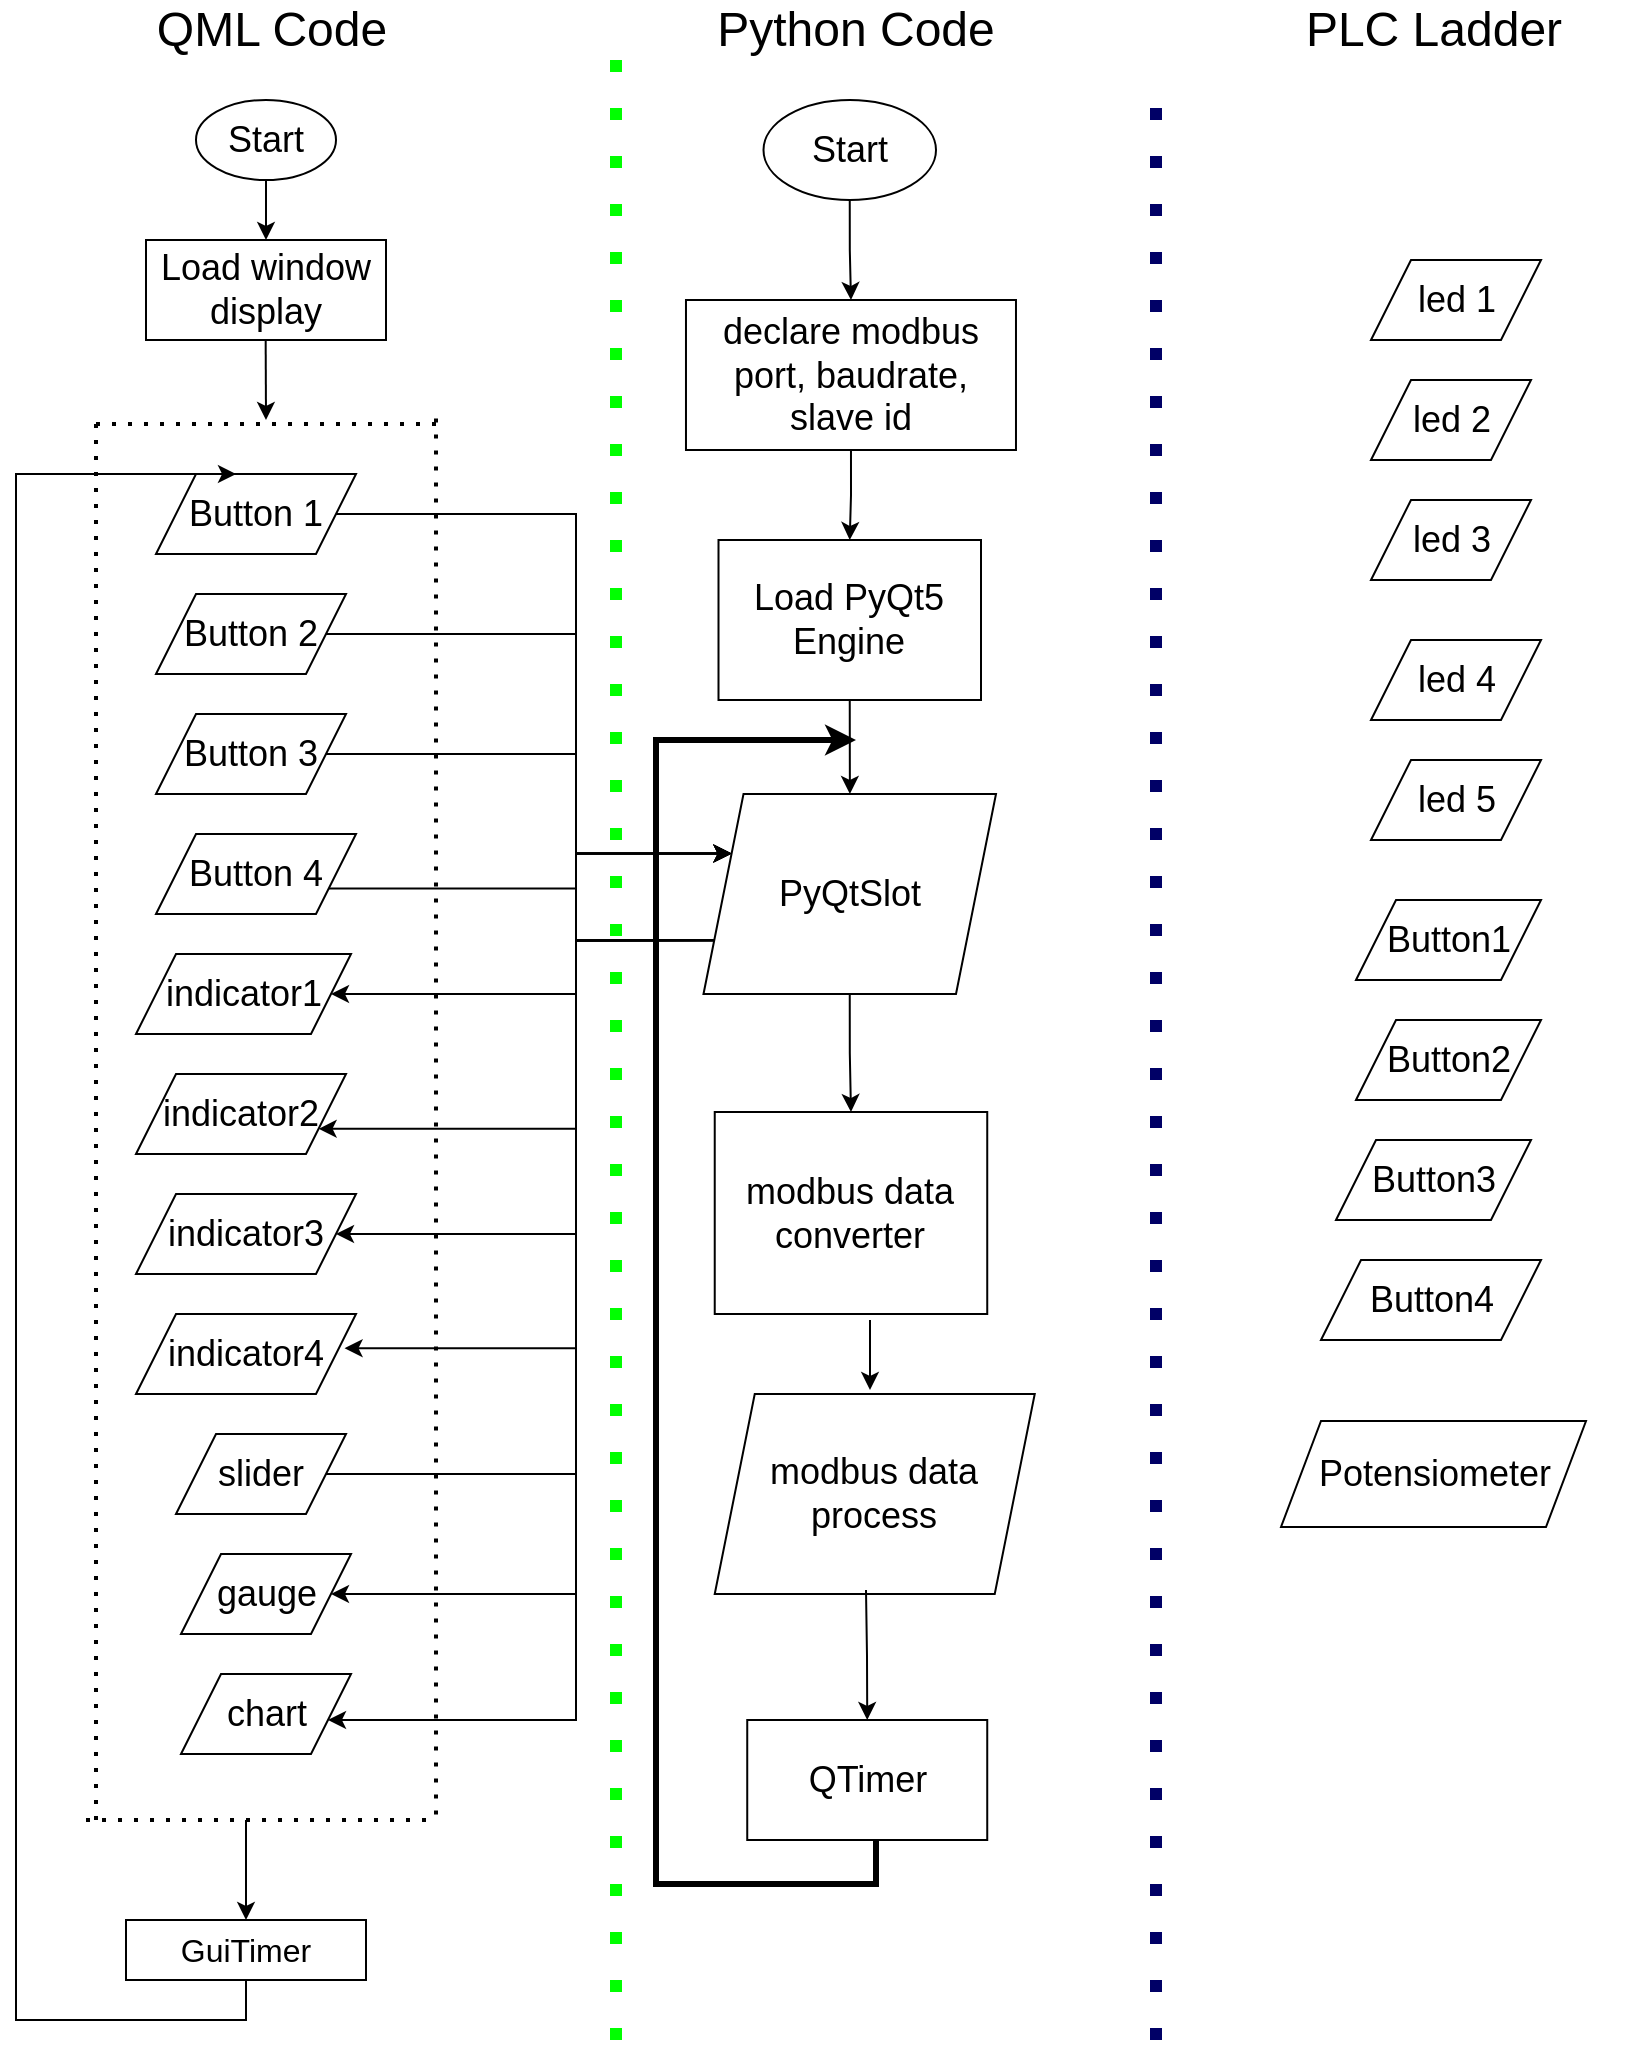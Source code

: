 <mxfile version="21.1.7" type="github">
  <diagram name="Page-1" id="lVUlWz7LJa00bjVZGHgd">
    <mxGraphModel dx="1286" dy="682" grid="1" gridSize="10" guides="1" tooltips="1" connect="1" arrows="1" fold="1" page="1" pageScale="1" pageWidth="850" pageHeight="1100" math="0" shadow="0">
      <root>
        <mxCell id="0" />
        <mxCell id="1" parent="0" />
        <mxCell id="QY4sg_2AmRACwEPoSQQL-1" value="" style="endArrow=none;dashed=1;html=1;dashPattern=1 3;strokeWidth=6;rounded=0;strokeColor=#00FF00;" edge="1" parent="1">
          <mxGeometry width="50" height="50" relative="1" as="geometry">
            <mxPoint x="320" y="1050" as="sourcePoint" />
            <mxPoint x="320" y="60" as="targetPoint" />
          </mxGeometry>
        </mxCell>
        <mxCell id="QY4sg_2AmRACwEPoSQQL-2" value="" style="endArrow=none;dashed=1;html=1;dashPattern=1 3;strokeWidth=6;rounded=0;strokeColor=#000066;" edge="1" parent="1">
          <mxGeometry width="50" height="50" relative="1" as="geometry">
            <mxPoint x="590" y="1050" as="sourcePoint" />
            <mxPoint x="590" y="80" as="targetPoint" />
          </mxGeometry>
        </mxCell>
        <mxCell id="QY4sg_2AmRACwEPoSQQL-3" value="&lt;font style=&quot;font-size: 24px;&quot;&gt;QML Code&lt;/font&gt;" style="text;html=1;strokeColor=none;fillColor=none;align=center;verticalAlign=middle;whiteSpace=wrap;rounded=0;" vertex="1" parent="1">
          <mxGeometry x="82.5" y="30" width="130" height="30" as="geometry" />
        </mxCell>
        <mxCell id="QY4sg_2AmRACwEPoSQQL-4" value="&lt;font style=&quot;font-size: 24px;&quot;&gt;Python Code&lt;/font&gt;" style="text;html=1;strokeColor=none;fillColor=none;align=center;verticalAlign=middle;whiteSpace=wrap;rounded=0;" vertex="1" parent="1">
          <mxGeometry x="360" y="30" width="160" height="30" as="geometry" />
        </mxCell>
        <mxCell id="QY4sg_2AmRACwEPoSQQL-5" value="&lt;font style=&quot;font-size: 24px;&quot;&gt;PLC Ladder&lt;/font&gt;" style="text;html=1;strokeColor=none;fillColor=none;align=center;verticalAlign=middle;whiteSpace=wrap;rounded=0;" vertex="1" parent="1">
          <mxGeometry x="628.75" y="30" width="200" height="30" as="geometry" />
        </mxCell>
        <mxCell id="QY4sg_2AmRACwEPoSQQL-6" value="&lt;font style=&quot;font-size: 18px;&quot;&gt;Start&lt;/font&gt;" style="ellipse;whiteSpace=wrap;html=1;" vertex="1" parent="1">
          <mxGeometry x="110" y="80" width="70" height="40" as="geometry" />
        </mxCell>
        <mxCell id="QY4sg_2AmRACwEPoSQQL-46" style="edgeStyle=orthogonalEdgeStyle;rounded=0;orthogonalLoop=1;jettySize=auto;html=1;exitX=0.5;exitY=1;exitDx=0;exitDy=0;entryX=0.5;entryY=0;entryDx=0;entryDy=0;" edge="1" parent="1" source="QY4sg_2AmRACwEPoSQQL-7" target="QY4sg_2AmRACwEPoSQQL-13">
          <mxGeometry relative="1" as="geometry" />
        </mxCell>
        <mxCell id="QY4sg_2AmRACwEPoSQQL-7" value="&lt;font style=&quot;font-size: 18px;&quot;&gt;Start&lt;/font&gt;" style="ellipse;whiteSpace=wrap;html=1;" vertex="1" parent="1">
          <mxGeometry x="393.75" y="80" width="86.25" height="50" as="geometry" />
        </mxCell>
        <mxCell id="QY4sg_2AmRACwEPoSQQL-48" style="edgeStyle=orthogonalEdgeStyle;rounded=0;orthogonalLoop=1;jettySize=auto;html=1;exitX=0.5;exitY=1;exitDx=0;exitDy=0;" edge="1" parent="1" source="QY4sg_2AmRACwEPoSQQL-9" target="QY4sg_2AmRACwEPoSQQL-15">
          <mxGeometry relative="1" as="geometry" />
        </mxCell>
        <mxCell id="QY4sg_2AmRACwEPoSQQL-9" value="&lt;font style=&quot;font-size: 18px;&quot;&gt;Load PyQt5 Engine&lt;/font&gt;" style="rounded=0;whiteSpace=wrap;html=1;" vertex="1" parent="1">
          <mxGeometry x="371.25" y="300" width="131.25" height="80" as="geometry" />
        </mxCell>
        <mxCell id="QY4sg_2AmRACwEPoSQQL-10" value="&lt;font style=&quot;font-size: 18px;&quot;&gt;Load window display&lt;/font&gt;" style="rounded=0;whiteSpace=wrap;html=1;" vertex="1" parent="1">
          <mxGeometry x="85" y="150" width="120" height="50" as="geometry" />
        </mxCell>
        <mxCell id="QY4sg_2AmRACwEPoSQQL-11" value="&lt;font style=&quot;font-size: 18px;&quot;&gt;modbus data converter&lt;/font&gt;" style="rounded=0;whiteSpace=wrap;html=1;" vertex="1" parent="1">
          <mxGeometry x="369.37" y="586" width="136.25" height="101" as="geometry" />
        </mxCell>
        <mxCell id="QY4sg_2AmRACwEPoSQQL-47" style="edgeStyle=orthogonalEdgeStyle;rounded=0;orthogonalLoop=1;jettySize=auto;html=1;exitX=0.5;exitY=1;exitDx=0;exitDy=0;entryX=0.5;entryY=0;entryDx=0;entryDy=0;" edge="1" parent="1" source="QY4sg_2AmRACwEPoSQQL-13" target="QY4sg_2AmRACwEPoSQQL-9">
          <mxGeometry relative="1" as="geometry" />
        </mxCell>
        <mxCell id="QY4sg_2AmRACwEPoSQQL-13" value="&lt;font style=&quot;font-size: 18px;&quot;&gt;declare modbus port, baudrate, slave id&lt;/font&gt;" style="rounded=0;whiteSpace=wrap;html=1;" vertex="1" parent="1">
          <mxGeometry x="354.99" y="180" width="165" height="75" as="geometry" />
        </mxCell>
        <mxCell id="QY4sg_2AmRACwEPoSQQL-49" style="edgeStyle=orthogonalEdgeStyle;rounded=0;orthogonalLoop=1;jettySize=auto;html=1;exitX=0.5;exitY=1;exitDx=0;exitDy=0;entryX=0.5;entryY=0;entryDx=0;entryDy=0;" edge="1" parent="1" source="QY4sg_2AmRACwEPoSQQL-15" target="QY4sg_2AmRACwEPoSQQL-11">
          <mxGeometry relative="1" as="geometry" />
        </mxCell>
        <mxCell id="QY4sg_2AmRACwEPoSQQL-62" style="edgeStyle=orthogonalEdgeStyle;rounded=0;orthogonalLoop=1;jettySize=auto;html=1;exitX=0;exitY=0.75;exitDx=0;exitDy=0;entryX=1;entryY=0.5;entryDx=0;entryDy=0;" edge="1" parent="1" source="QY4sg_2AmRACwEPoSQQL-15" target="QY4sg_2AmRACwEPoSQQL-21">
          <mxGeometry relative="1" as="geometry">
            <Array as="points">
              <mxPoint x="300" y="500" />
              <mxPoint x="300" y="527" />
            </Array>
          </mxGeometry>
        </mxCell>
        <mxCell id="QY4sg_2AmRACwEPoSQQL-63" style="edgeStyle=orthogonalEdgeStyle;rounded=0;orthogonalLoop=1;jettySize=auto;html=1;exitX=0;exitY=0.75;exitDx=0;exitDy=0;entryX=1;entryY=0.75;entryDx=0;entryDy=0;" edge="1" parent="1" source="QY4sg_2AmRACwEPoSQQL-15" target="QY4sg_2AmRACwEPoSQQL-22">
          <mxGeometry relative="1" as="geometry">
            <Array as="points">
              <mxPoint x="300" y="500" />
              <mxPoint x="300" y="594" />
            </Array>
          </mxGeometry>
        </mxCell>
        <mxCell id="QY4sg_2AmRACwEPoSQQL-64" style="edgeStyle=orthogonalEdgeStyle;rounded=0;orthogonalLoop=1;jettySize=auto;html=1;exitX=0;exitY=0.75;exitDx=0;exitDy=0;entryX=1;entryY=0.5;entryDx=0;entryDy=0;" edge="1" parent="1" source="QY4sg_2AmRACwEPoSQQL-15" target="QY4sg_2AmRACwEPoSQQL-23">
          <mxGeometry relative="1" as="geometry">
            <Array as="points">
              <mxPoint x="300" y="500" />
              <mxPoint x="300" y="647" />
            </Array>
          </mxGeometry>
        </mxCell>
        <mxCell id="QY4sg_2AmRACwEPoSQQL-65" style="edgeStyle=orthogonalEdgeStyle;rounded=0;orthogonalLoop=1;jettySize=auto;html=1;exitX=0;exitY=0.75;exitDx=0;exitDy=0;entryX=0.948;entryY=0.428;entryDx=0;entryDy=0;entryPerimeter=0;" edge="1" parent="1" source="QY4sg_2AmRACwEPoSQQL-15" target="QY4sg_2AmRACwEPoSQQL-24">
          <mxGeometry relative="1" as="geometry">
            <mxPoint x="210" y="710.0" as="targetPoint" />
            <Array as="points">
              <mxPoint x="300" y="500" />
              <mxPoint x="300" y="704" />
            </Array>
          </mxGeometry>
        </mxCell>
        <mxCell id="QY4sg_2AmRACwEPoSQQL-67" style="edgeStyle=orthogonalEdgeStyle;rounded=0;orthogonalLoop=1;jettySize=auto;html=1;exitX=0;exitY=0.75;exitDx=0;exitDy=0;entryX=1;entryY=0.5;entryDx=0;entryDy=0;" edge="1" parent="1" source="QY4sg_2AmRACwEPoSQQL-15" target="QY4sg_2AmRACwEPoSQQL-26">
          <mxGeometry relative="1" as="geometry">
            <Array as="points">
              <mxPoint x="300" y="500" />
              <mxPoint x="300" y="827" />
            </Array>
          </mxGeometry>
        </mxCell>
        <mxCell id="QY4sg_2AmRACwEPoSQQL-68" style="edgeStyle=orthogonalEdgeStyle;rounded=0;orthogonalLoop=1;jettySize=auto;html=1;exitX=0;exitY=0.75;exitDx=0;exitDy=0;" edge="1" parent="1" source="QY4sg_2AmRACwEPoSQQL-15" target="QY4sg_2AmRACwEPoSQQL-27">
          <mxGeometry relative="1" as="geometry">
            <Array as="points">
              <mxPoint x="300" y="500" />
              <mxPoint x="300" y="890" />
            </Array>
          </mxGeometry>
        </mxCell>
        <mxCell id="QY4sg_2AmRACwEPoSQQL-15" value="&lt;font style=&quot;font-size: 18px;&quot;&gt;PyQtSlot&lt;/font&gt;" style="shape=parallelogram;perimeter=parallelogramPerimeter;whiteSpace=wrap;html=1;fixedSize=1;" vertex="1" parent="1">
          <mxGeometry x="363.75" y="427" width="146.25" height="100" as="geometry" />
        </mxCell>
        <mxCell id="QY4sg_2AmRACwEPoSQQL-54" style="edgeStyle=orthogonalEdgeStyle;rounded=0;orthogonalLoop=1;jettySize=auto;html=1;exitX=1;exitY=0.5;exitDx=0;exitDy=0;entryX=0;entryY=0.25;entryDx=0;entryDy=0;" edge="1" parent="1" source="QY4sg_2AmRACwEPoSQQL-17" target="QY4sg_2AmRACwEPoSQQL-15">
          <mxGeometry relative="1" as="geometry">
            <Array as="points">
              <mxPoint x="300" y="287" />
              <mxPoint x="300" y="457" />
            </Array>
          </mxGeometry>
        </mxCell>
        <mxCell id="QY4sg_2AmRACwEPoSQQL-17" value="&lt;font style=&quot;font-size: 18px;&quot;&gt;Button 1&lt;/font&gt;" style="shape=parallelogram;perimeter=parallelogramPerimeter;whiteSpace=wrap;html=1;fixedSize=1;" vertex="1" parent="1">
          <mxGeometry x="90" y="267" width="100" height="40" as="geometry" />
        </mxCell>
        <mxCell id="QY4sg_2AmRACwEPoSQQL-55" style="edgeStyle=orthogonalEdgeStyle;rounded=0;orthogonalLoop=1;jettySize=auto;html=1;exitX=1;exitY=0.5;exitDx=0;exitDy=0;entryX=0;entryY=0.25;entryDx=0;entryDy=0;" edge="1" parent="1" source="QY4sg_2AmRACwEPoSQQL-18" target="QY4sg_2AmRACwEPoSQQL-15">
          <mxGeometry relative="1" as="geometry">
            <Array as="points">
              <mxPoint x="300" y="347" />
              <mxPoint x="300" y="457" />
            </Array>
          </mxGeometry>
        </mxCell>
        <mxCell id="QY4sg_2AmRACwEPoSQQL-18" value="&lt;font style=&quot;font-size: 18px;&quot;&gt;Button 2&lt;/font&gt;" style="shape=parallelogram;perimeter=parallelogramPerimeter;whiteSpace=wrap;html=1;fixedSize=1;" vertex="1" parent="1">
          <mxGeometry x="90" y="327" width="95" height="40" as="geometry" />
        </mxCell>
        <mxCell id="QY4sg_2AmRACwEPoSQQL-56" style="edgeStyle=orthogonalEdgeStyle;rounded=0;orthogonalLoop=1;jettySize=auto;html=1;exitX=1;exitY=0.5;exitDx=0;exitDy=0;entryX=0;entryY=0.25;entryDx=0;entryDy=0;" edge="1" parent="1" source="QY4sg_2AmRACwEPoSQQL-19" target="QY4sg_2AmRACwEPoSQQL-15">
          <mxGeometry relative="1" as="geometry">
            <Array as="points">
              <mxPoint x="300" y="407" />
              <mxPoint x="300" y="457" />
            </Array>
          </mxGeometry>
        </mxCell>
        <mxCell id="QY4sg_2AmRACwEPoSQQL-19" value="&lt;font style=&quot;font-size: 18px;&quot;&gt;Button 3&lt;/font&gt;" style="shape=parallelogram;perimeter=parallelogramPerimeter;whiteSpace=wrap;html=1;fixedSize=1;" vertex="1" parent="1">
          <mxGeometry x="90" y="387" width="95" height="40" as="geometry" />
        </mxCell>
        <mxCell id="QY4sg_2AmRACwEPoSQQL-57" style="edgeStyle=orthogonalEdgeStyle;rounded=0;orthogonalLoop=1;jettySize=auto;html=1;exitX=1;exitY=0.75;exitDx=0;exitDy=0;entryX=0;entryY=0.25;entryDx=0;entryDy=0;" edge="1" parent="1" source="QY4sg_2AmRACwEPoSQQL-20" target="QY4sg_2AmRACwEPoSQQL-15">
          <mxGeometry relative="1" as="geometry">
            <Array as="points">
              <mxPoint x="300" y="474" />
              <mxPoint x="300" y="457" />
            </Array>
          </mxGeometry>
        </mxCell>
        <mxCell id="QY4sg_2AmRACwEPoSQQL-20" value="&lt;font style=&quot;font-size: 18px;&quot;&gt;Button 4&lt;/font&gt;" style="shape=parallelogram;perimeter=parallelogramPerimeter;whiteSpace=wrap;html=1;fixedSize=1;" vertex="1" parent="1">
          <mxGeometry x="90" y="447" width="100" height="40" as="geometry" />
        </mxCell>
        <mxCell id="QY4sg_2AmRACwEPoSQQL-21" value="&lt;font style=&quot;font-size: 18px;&quot;&gt;indicator1&lt;/font&gt;" style="shape=parallelogram;perimeter=parallelogramPerimeter;whiteSpace=wrap;html=1;fixedSize=1;" vertex="1" parent="1">
          <mxGeometry x="80" y="507" width="107.5" height="40" as="geometry" />
        </mxCell>
        <mxCell id="QY4sg_2AmRACwEPoSQQL-22" value="&lt;font style=&quot;font-size: 18px;&quot;&gt;indicator2&lt;/font&gt;" style="shape=parallelogram;perimeter=parallelogramPerimeter;whiteSpace=wrap;html=1;fixedSize=1;" vertex="1" parent="1">
          <mxGeometry x="80" y="567" width="105" height="40" as="geometry" />
        </mxCell>
        <mxCell id="QY4sg_2AmRACwEPoSQQL-23" value="&lt;font style=&quot;font-size: 18px;&quot;&gt;indicator3&lt;/font&gt;" style="shape=parallelogram;perimeter=parallelogramPerimeter;whiteSpace=wrap;html=1;fixedSize=1;" vertex="1" parent="1">
          <mxGeometry x="80" y="627" width="110" height="40" as="geometry" />
        </mxCell>
        <mxCell id="QY4sg_2AmRACwEPoSQQL-24" value="&lt;font style=&quot;font-size: 18px;&quot;&gt;indicator4&lt;/font&gt;" style="shape=parallelogram;perimeter=parallelogramPerimeter;whiteSpace=wrap;html=1;fixedSize=1;" vertex="1" parent="1">
          <mxGeometry x="80" y="687" width="110" height="40" as="geometry" />
        </mxCell>
        <mxCell id="QY4sg_2AmRACwEPoSQQL-58" style="edgeStyle=orthogonalEdgeStyle;rounded=0;orthogonalLoop=1;jettySize=auto;html=1;exitX=1;exitY=0.5;exitDx=0;exitDy=0;entryX=0;entryY=0.25;entryDx=0;entryDy=0;" edge="1" parent="1" source="QY4sg_2AmRACwEPoSQQL-25" target="QY4sg_2AmRACwEPoSQQL-15">
          <mxGeometry relative="1" as="geometry">
            <mxPoint x="380" y="450" as="targetPoint" />
            <Array as="points">
              <mxPoint x="300" y="767" />
              <mxPoint x="300" y="457" />
            </Array>
          </mxGeometry>
        </mxCell>
        <mxCell id="QY4sg_2AmRACwEPoSQQL-25" value="&lt;font style=&quot;font-size: 18px;&quot;&gt;slider&lt;/font&gt;" style="shape=parallelogram;perimeter=parallelogramPerimeter;whiteSpace=wrap;html=1;fixedSize=1;" vertex="1" parent="1">
          <mxGeometry x="100" y="747" width="85" height="40" as="geometry" />
        </mxCell>
        <mxCell id="QY4sg_2AmRACwEPoSQQL-26" value="&lt;font style=&quot;font-size: 18px;&quot;&gt;gauge&lt;/font&gt;" style="shape=parallelogram;perimeter=parallelogramPerimeter;whiteSpace=wrap;html=1;fixedSize=1;" vertex="1" parent="1">
          <mxGeometry x="102.5" y="807" width="85" height="40" as="geometry" />
        </mxCell>
        <mxCell id="QY4sg_2AmRACwEPoSQQL-27" value="&lt;font style=&quot;font-size: 18px;&quot;&gt;chart&lt;/font&gt;" style="shape=parallelogram;perimeter=parallelogramPerimeter;whiteSpace=wrap;html=1;fixedSize=1;" vertex="1" parent="1">
          <mxGeometry x="102.5" y="867" width="85" height="40" as="geometry" />
        </mxCell>
        <mxCell id="QY4sg_2AmRACwEPoSQQL-28" value="&lt;font style=&quot;font-size: 18px;&quot;&gt;led 1&lt;/font&gt;" style="shape=parallelogram;perimeter=parallelogramPerimeter;whiteSpace=wrap;html=1;fixedSize=1;" vertex="1" parent="1">
          <mxGeometry x="697.5" y="160" width="85" height="40" as="geometry" />
        </mxCell>
        <mxCell id="QY4sg_2AmRACwEPoSQQL-29" value="&lt;font style=&quot;font-size: 18px;&quot;&gt;led 2&lt;/font&gt;" style="shape=parallelogram;perimeter=parallelogramPerimeter;whiteSpace=wrap;html=1;fixedSize=1;" vertex="1" parent="1">
          <mxGeometry x="697.5" y="220" width="80" height="40" as="geometry" />
        </mxCell>
        <mxCell id="QY4sg_2AmRACwEPoSQQL-30" value="&lt;font style=&quot;font-size: 18px;&quot;&gt;led 3&lt;/font&gt;" style="shape=parallelogram;perimeter=parallelogramPerimeter;whiteSpace=wrap;html=1;fixedSize=1;" vertex="1" parent="1">
          <mxGeometry x="697.5" y="280" width="80" height="40" as="geometry" />
        </mxCell>
        <mxCell id="QY4sg_2AmRACwEPoSQQL-31" value="&lt;font style=&quot;font-size: 18px;&quot;&gt;led 4&lt;/font&gt;" style="shape=parallelogram;perimeter=parallelogramPerimeter;whiteSpace=wrap;html=1;fixedSize=1;" vertex="1" parent="1">
          <mxGeometry x="697.5" y="350" width="85" height="40" as="geometry" />
        </mxCell>
        <mxCell id="QY4sg_2AmRACwEPoSQQL-32" value="" style="endArrow=none;dashed=1;html=1;dashPattern=1 3;strokeWidth=2;rounded=0;" edge="1" parent="1">
          <mxGeometry width="50" height="50" relative="1" as="geometry">
            <mxPoint x="60" y="242" as="sourcePoint" />
            <mxPoint x="230" y="242" as="targetPoint" />
          </mxGeometry>
        </mxCell>
        <mxCell id="QY4sg_2AmRACwEPoSQQL-33" value="" style="endArrow=none;dashed=1;html=1;dashPattern=1 3;strokeWidth=2;rounded=0;" edge="1" parent="1">
          <mxGeometry width="50" height="50" relative="1" as="geometry">
            <mxPoint x="60" y="940" as="sourcePoint" />
            <mxPoint x="60" y="239.41" as="targetPoint" />
          </mxGeometry>
        </mxCell>
        <mxCell id="QY4sg_2AmRACwEPoSQQL-34" value="" style="endArrow=none;dashed=1;html=1;dashPattern=1 3;strokeWidth=2;rounded=0;" edge="1" parent="1">
          <mxGeometry width="50" height="50" relative="1" as="geometry">
            <mxPoint x="55" y="940" as="sourcePoint" />
            <mxPoint x="230" y="940" as="targetPoint" />
          </mxGeometry>
        </mxCell>
        <mxCell id="QY4sg_2AmRACwEPoSQQL-35" value="" style="endArrow=none;dashed=1;html=1;dashPattern=1 3;strokeWidth=2;rounded=0;" edge="1" parent="1">
          <mxGeometry width="50" height="50" relative="1" as="geometry">
            <mxPoint x="230" y="937.3" as="sourcePoint" />
            <mxPoint x="230" y="236.71" as="targetPoint" />
          </mxGeometry>
        </mxCell>
        <mxCell id="QY4sg_2AmRACwEPoSQQL-36" value="" style="endArrow=classic;html=1;rounded=0;entryX=0.5;entryY=0;entryDx=0;entryDy=0;exitX=0.5;exitY=1;exitDx=0;exitDy=0;" edge="1" parent="1" source="QY4sg_2AmRACwEPoSQQL-6" target="QY4sg_2AmRACwEPoSQQL-10">
          <mxGeometry width="50" height="50" relative="1" as="geometry">
            <mxPoint x="140" y="130" as="sourcePoint" />
            <mxPoint x="190" y="80" as="targetPoint" />
          </mxGeometry>
        </mxCell>
        <mxCell id="QY4sg_2AmRACwEPoSQQL-37" value="" style="endArrow=classic;html=1;rounded=0;exitX=0.5;exitY=1;exitDx=0;exitDy=0;" edge="1" parent="1">
          <mxGeometry width="50" height="50" relative="1" as="geometry">
            <mxPoint x="144.83" y="200" as="sourcePoint" />
            <mxPoint x="145" y="240" as="targetPoint" />
          </mxGeometry>
        </mxCell>
        <mxCell id="QY4sg_2AmRACwEPoSQQL-38" value="" style="endArrow=classic;html=1;rounded=0;exitX=0.5;exitY=1;exitDx=0;exitDy=0;" edge="1" parent="1" source="QY4sg_2AmRACwEPoSQQL-69">
          <mxGeometry width="50" height="50" relative="1" as="geometry">
            <mxPoint x="140" y="1037" as="sourcePoint" />
            <mxPoint x="130" y="267" as="targetPoint" />
            <Array as="points">
              <mxPoint x="135" y="1040" />
              <mxPoint x="20" y="1040" />
              <mxPoint x="20" y="627" />
              <mxPoint x="20" y="267" />
            </Array>
          </mxGeometry>
        </mxCell>
        <mxCell id="QY4sg_2AmRACwEPoSQQL-39" value="&lt;font style=&quot;font-size: 18px;&quot;&gt;led 5&lt;/font&gt;" style="shape=parallelogram;perimeter=parallelogramPerimeter;whiteSpace=wrap;html=1;fixedSize=1;" vertex="1" parent="1">
          <mxGeometry x="697.5" y="410" width="85" height="40" as="geometry" />
        </mxCell>
        <mxCell id="QY4sg_2AmRACwEPoSQQL-40" value="&lt;font style=&quot;font-size: 18px;&quot;&gt;Button1&lt;/font&gt;" style="shape=parallelogram;perimeter=parallelogramPerimeter;whiteSpace=wrap;html=1;fixedSize=1;" vertex="1" parent="1">
          <mxGeometry x="690" y="480" width="92.5" height="40" as="geometry" />
        </mxCell>
        <mxCell id="QY4sg_2AmRACwEPoSQQL-41" value="&lt;font style=&quot;font-size: 18px;&quot;&gt;Button2&lt;/font&gt;" style="shape=parallelogram;perimeter=parallelogramPerimeter;whiteSpace=wrap;html=1;fixedSize=1;" vertex="1" parent="1">
          <mxGeometry x="690" y="540" width="92.5" height="40" as="geometry" />
        </mxCell>
        <mxCell id="QY4sg_2AmRACwEPoSQQL-42" value="&lt;font style=&quot;font-size: 18px;&quot;&gt;Button3&lt;/font&gt;" style="shape=parallelogram;perimeter=parallelogramPerimeter;whiteSpace=wrap;html=1;fixedSize=1;" vertex="1" parent="1">
          <mxGeometry x="680" y="600" width="97.5" height="40" as="geometry" />
        </mxCell>
        <mxCell id="QY4sg_2AmRACwEPoSQQL-43" value="&lt;font style=&quot;font-size: 18px;&quot;&gt;Button4&lt;/font&gt;" style="shape=parallelogram;perimeter=parallelogramPerimeter;whiteSpace=wrap;html=1;fixedSize=1;" vertex="1" parent="1">
          <mxGeometry x="672.5" y="660" width="110" height="40" as="geometry" />
        </mxCell>
        <mxCell id="QY4sg_2AmRACwEPoSQQL-44" value="&lt;font style=&quot;font-size: 18px;&quot;&gt;Potensiometer&lt;/font&gt;" style="shape=parallelogram;perimeter=parallelogramPerimeter;whiteSpace=wrap;html=1;fixedSize=1;" vertex="1" parent="1">
          <mxGeometry x="652.5" y="740.5" width="152.5" height="53" as="geometry" />
        </mxCell>
        <mxCell id="QY4sg_2AmRACwEPoSQQL-60" style="edgeStyle=orthogonalEdgeStyle;rounded=0;orthogonalLoop=1;jettySize=auto;html=1;strokeColor=#000000;strokeWidth=3;" edge="1" parent="1">
          <mxGeometry relative="1" as="geometry">
            <mxPoint x="440" y="400" as="targetPoint" />
            <mxPoint x="450" y="930" as="sourcePoint" />
            <Array as="points">
              <mxPoint x="450" y="972" />
              <mxPoint x="340" y="972" />
              <mxPoint x="340" y="400" />
            </Array>
          </mxGeometry>
        </mxCell>
        <mxCell id="QY4sg_2AmRACwEPoSQQL-59" value="&lt;font style=&quot;font-size: 18px;&quot;&gt;modbus data process&lt;/font&gt;" style="shape=parallelogram;perimeter=parallelogramPerimeter;whiteSpace=wrap;html=1;fixedSize=1;" vertex="1" parent="1">
          <mxGeometry x="369.37" y="727" width="160" height="100" as="geometry" />
        </mxCell>
        <mxCell id="QY4sg_2AmRACwEPoSQQL-61" style="edgeStyle=orthogonalEdgeStyle;rounded=0;orthogonalLoop=1;jettySize=auto;html=1;entryX=0.5;entryY=0;entryDx=0;entryDy=0;" edge="1" parent="1">
          <mxGeometry relative="1" as="geometry">
            <mxPoint x="447" y="690" as="sourcePoint" />
            <mxPoint x="447" y="725" as="targetPoint" />
          </mxGeometry>
        </mxCell>
        <mxCell id="QY4sg_2AmRACwEPoSQQL-69" value="&lt;font size=&quot;3&quot;&gt;GuiTimer&lt;/font&gt;" style="rounded=0;whiteSpace=wrap;html=1;" vertex="1" parent="1">
          <mxGeometry x="75" y="990" width="120" height="30" as="geometry" />
        </mxCell>
        <mxCell id="QY4sg_2AmRACwEPoSQQL-71" value="" style="endArrow=classic;html=1;rounded=0;entryX=0.5;entryY=0;entryDx=0;entryDy=0;" edge="1" parent="1" target="QY4sg_2AmRACwEPoSQQL-69">
          <mxGeometry width="50" height="50" relative="1" as="geometry">
            <mxPoint x="135" y="940" as="sourcePoint" />
            <mxPoint x="330" y="900" as="targetPoint" />
          </mxGeometry>
        </mxCell>
        <mxCell id="QY4sg_2AmRACwEPoSQQL-72" value="&lt;font style=&quot;font-size: 18px;&quot;&gt;QTimer&lt;/font&gt;" style="rounded=0;whiteSpace=wrap;html=1;" vertex="1" parent="1">
          <mxGeometry x="385.62" y="890" width="120" height="60" as="geometry" />
        </mxCell>
        <mxCell id="QY4sg_2AmRACwEPoSQQL-73" style="edgeStyle=orthogonalEdgeStyle;rounded=0;orthogonalLoop=1;jettySize=auto;html=1;entryX=0.5;entryY=0;entryDx=0;entryDy=0;" edge="1" parent="1" target="QY4sg_2AmRACwEPoSQQL-72">
          <mxGeometry relative="1" as="geometry">
            <mxPoint x="445" y="825" as="sourcePoint" />
            <mxPoint x="445" y="860" as="targetPoint" />
          </mxGeometry>
        </mxCell>
      </root>
    </mxGraphModel>
  </diagram>
</mxfile>
